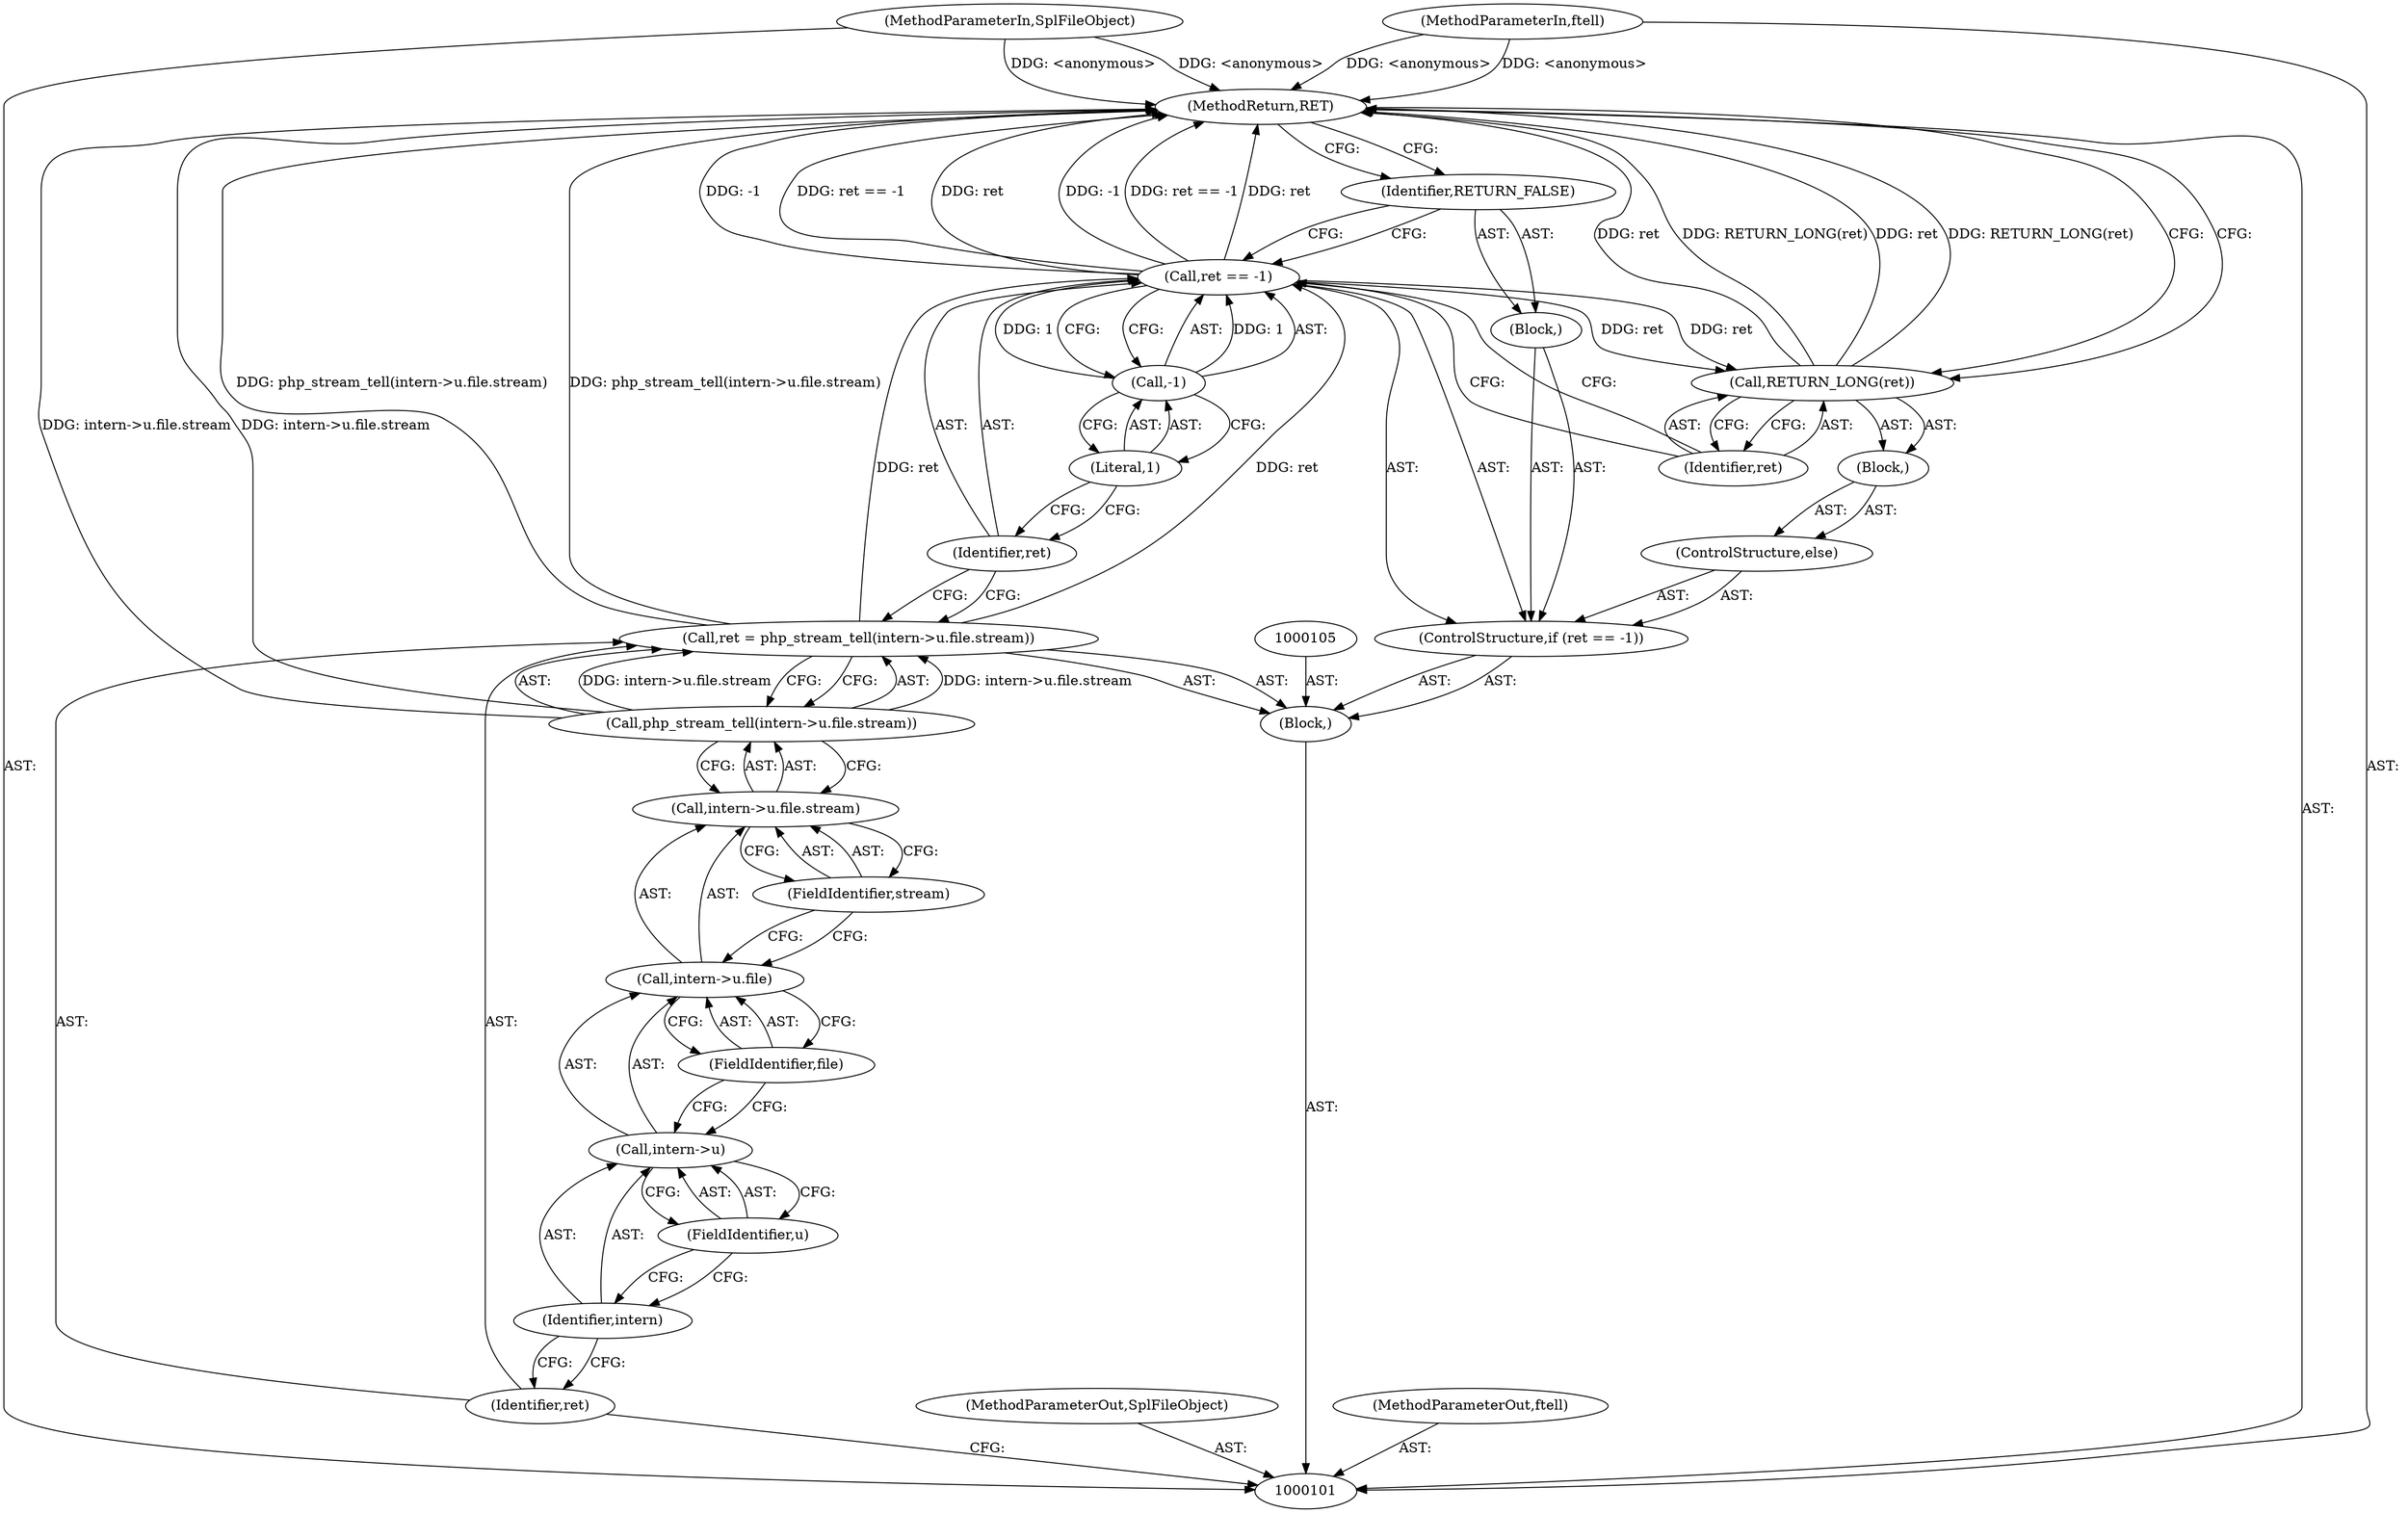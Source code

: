 digraph "0_php-src_7245bff300d3fa8bacbef7897ff080a6f1c23eba?w=1_38" {
"1000127" [label="(MethodReturn,RET)"];
"1000102" [label="(MethodParameterIn,SplFileObject)"];
"1000167" [label="(MethodParameterOut,SplFileObject)"];
"1000103" [label="(MethodParameterIn,ftell)"];
"1000168" [label="(MethodParameterOut,ftell)"];
"1000104" [label="(Block,)"];
"1000108" [label="(Call,php_stream_tell(intern->u.file.stream))"];
"1000109" [label="(Call,intern->u.file.stream)"];
"1000110" [label="(Call,intern->u.file)"];
"1000111" [label="(Call,intern->u)"];
"1000112" [label="(Identifier,intern)"];
"1000113" [label="(FieldIdentifier,u)"];
"1000114" [label="(FieldIdentifier,file)"];
"1000115" [label="(FieldIdentifier,stream)"];
"1000106" [label="(Call,ret = php_stream_tell(intern->u.file.stream))"];
"1000107" [label="(Identifier,ret)"];
"1000119" [label="(Call,-1)"];
"1000120" [label="(Literal,1)"];
"1000121" [label="(Block,)"];
"1000116" [label="(ControlStructure,if (ret == -1))"];
"1000117" [label="(Call,ret == -1)"];
"1000118" [label="(Identifier,ret)"];
"1000122" [label="(Identifier,RETURN_FALSE)"];
"1000123" [label="(ControlStructure,else)"];
"1000124" [label="(Block,)"];
"1000126" [label="(Identifier,ret)"];
"1000125" [label="(Call,RETURN_LONG(ret))"];
"1000127" -> "1000101"  [label="AST: "];
"1000127" -> "1000122"  [label="CFG: "];
"1000127" -> "1000125"  [label="CFG: "];
"1000117" -> "1000127"  [label="DDG: ret == -1"];
"1000117" -> "1000127"  [label="DDG: ret"];
"1000117" -> "1000127"  [label="DDG: -1"];
"1000125" -> "1000127"  [label="DDG: ret"];
"1000125" -> "1000127"  [label="DDG: RETURN_LONG(ret)"];
"1000106" -> "1000127"  [label="DDG: php_stream_tell(intern->u.file.stream)"];
"1000103" -> "1000127"  [label="DDG: <anonymous>"];
"1000102" -> "1000127"  [label="DDG: <anonymous>"];
"1000108" -> "1000127"  [label="DDG: intern->u.file.stream"];
"1000102" -> "1000101"  [label="AST: "];
"1000102" -> "1000127"  [label="DDG: <anonymous>"];
"1000167" -> "1000101"  [label="AST: "];
"1000103" -> "1000101"  [label="AST: "];
"1000103" -> "1000127"  [label="DDG: <anonymous>"];
"1000168" -> "1000101"  [label="AST: "];
"1000104" -> "1000101"  [label="AST: "];
"1000105" -> "1000104"  [label="AST: "];
"1000106" -> "1000104"  [label="AST: "];
"1000116" -> "1000104"  [label="AST: "];
"1000108" -> "1000106"  [label="AST: "];
"1000108" -> "1000109"  [label="CFG: "];
"1000109" -> "1000108"  [label="AST: "];
"1000106" -> "1000108"  [label="CFG: "];
"1000108" -> "1000127"  [label="DDG: intern->u.file.stream"];
"1000108" -> "1000106"  [label="DDG: intern->u.file.stream"];
"1000109" -> "1000108"  [label="AST: "];
"1000109" -> "1000115"  [label="CFG: "];
"1000110" -> "1000109"  [label="AST: "];
"1000115" -> "1000109"  [label="AST: "];
"1000108" -> "1000109"  [label="CFG: "];
"1000110" -> "1000109"  [label="AST: "];
"1000110" -> "1000114"  [label="CFG: "];
"1000111" -> "1000110"  [label="AST: "];
"1000114" -> "1000110"  [label="AST: "];
"1000115" -> "1000110"  [label="CFG: "];
"1000111" -> "1000110"  [label="AST: "];
"1000111" -> "1000113"  [label="CFG: "];
"1000112" -> "1000111"  [label="AST: "];
"1000113" -> "1000111"  [label="AST: "];
"1000114" -> "1000111"  [label="CFG: "];
"1000112" -> "1000111"  [label="AST: "];
"1000112" -> "1000107"  [label="CFG: "];
"1000113" -> "1000112"  [label="CFG: "];
"1000113" -> "1000111"  [label="AST: "];
"1000113" -> "1000112"  [label="CFG: "];
"1000111" -> "1000113"  [label="CFG: "];
"1000114" -> "1000110"  [label="AST: "];
"1000114" -> "1000111"  [label="CFG: "];
"1000110" -> "1000114"  [label="CFG: "];
"1000115" -> "1000109"  [label="AST: "];
"1000115" -> "1000110"  [label="CFG: "];
"1000109" -> "1000115"  [label="CFG: "];
"1000106" -> "1000104"  [label="AST: "];
"1000106" -> "1000108"  [label="CFG: "];
"1000107" -> "1000106"  [label="AST: "];
"1000108" -> "1000106"  [label="AST: "];
"1000118" -> "1000106"  [label="CFG: "];
"1000106" -> "1000127"  [label="DDG: php_stream_tell(intern->u.file.stream)"];
"1000108" -> "1000106"  [label="DDG: intern->u.file.stream"];
"1000106" -> "1000117"  [label="DDG: ret"];
"1000107" -> "1000106"  [label="AST: "];
"1000107" -> "1000101"  [label="CFG: "];
"1000112" -> "1000107"  [label="CFG: "];
"1000119" -> "1000117"  [label="AST: "];
"1000119" -> "1000120"  [label="CFG: "];
"1000120" -> "1000119"  [label="AST: "];
"1000117" -> "1000119"  [label="CFG: "];
"1000119" -> "1000117"  [label="DDG: 1"];
"1000120" -> "1000119"  [label="AST: "];
"1000120" -> "1000118"  [label="CFG: "];
"1000119" -> "1000120"  [label="CFG: "];
"1000121" -> "1000116"  [label="AST: "];
"1000122" -> "1000121"  [label="AST: "];
"1000116" -> "1000104"  [label="AST: "];
"1000117" -> "1000116"  [label="AST: "];
"1000121" -> "1000116"  [label="AST: "];
"1000123" -> "1000116"  [label="AST: "];
"1000117" -> "1000116"  [label="AST: "];
"1000117" -> "1000119"  [label="CFG: "];
"1000118" -> "1000117"  [label="AST: "];
"1000119" -> "1000117"  [label="AST: "];
"1000122" -> "1000117"  [label="CFG: "];
"1000126" -> "1000117"  [label="CFG: "];
"1000117" -> "1000127"  [label="DDG: ret == -1"];
"1000117" -> "1000127"  [label="DDG: ret"];
"1000117" -> "1000127"  [label="DDG: -1"];
"1000106" -> "1000117"  [label="DDG: ret"];
"1000119" -> "1000117"  [label="DDG: 1"];
"1000117" -> "1000125"  [label="DDG: ret"];
"1000118" -> "1000117"  [label="AST: "];
"1000118" -> "1000106"  [label="CFG: "];
"1000120" -> "1000118"  [label="CFG: "];
"1000122" -> "1000121"  [label="AST: "];
"1000122" -> "1000117"  [label="CFG: "];
"1000127" -> "1000122"  [label="CFG: "];
"1000123" -> "1000116"  [label="AST: "];
"1000124" -> "1000123"  [label="AST: "];
"1000124" -> "1000123"  [label="AST: "];
"1000125" -> "1000124"  [label="AST: "];
"1000126" -> "1000125"  [label="AST: "];
"1000126" -> "1000117"  [label="CFG: "];
"1000125" -> "1000126"  [label="CFG: "];
"1000125" -> "1000124"  [label="AST: "];
"1000125" -> "1000126"  [label="CFG: "];
"1000126" -> "1000125"  [label="AST: "];
"1000127" -> "1000125"  [label="CFG: "];
"1000125" -> "1000127"  [label="DDG: ret"];
"1000125" -> "1000127"  [label="DDG: RETURN_LONG(ret)"];
"1000117" -> "1000125"  [label="DDG: ret"];
}
